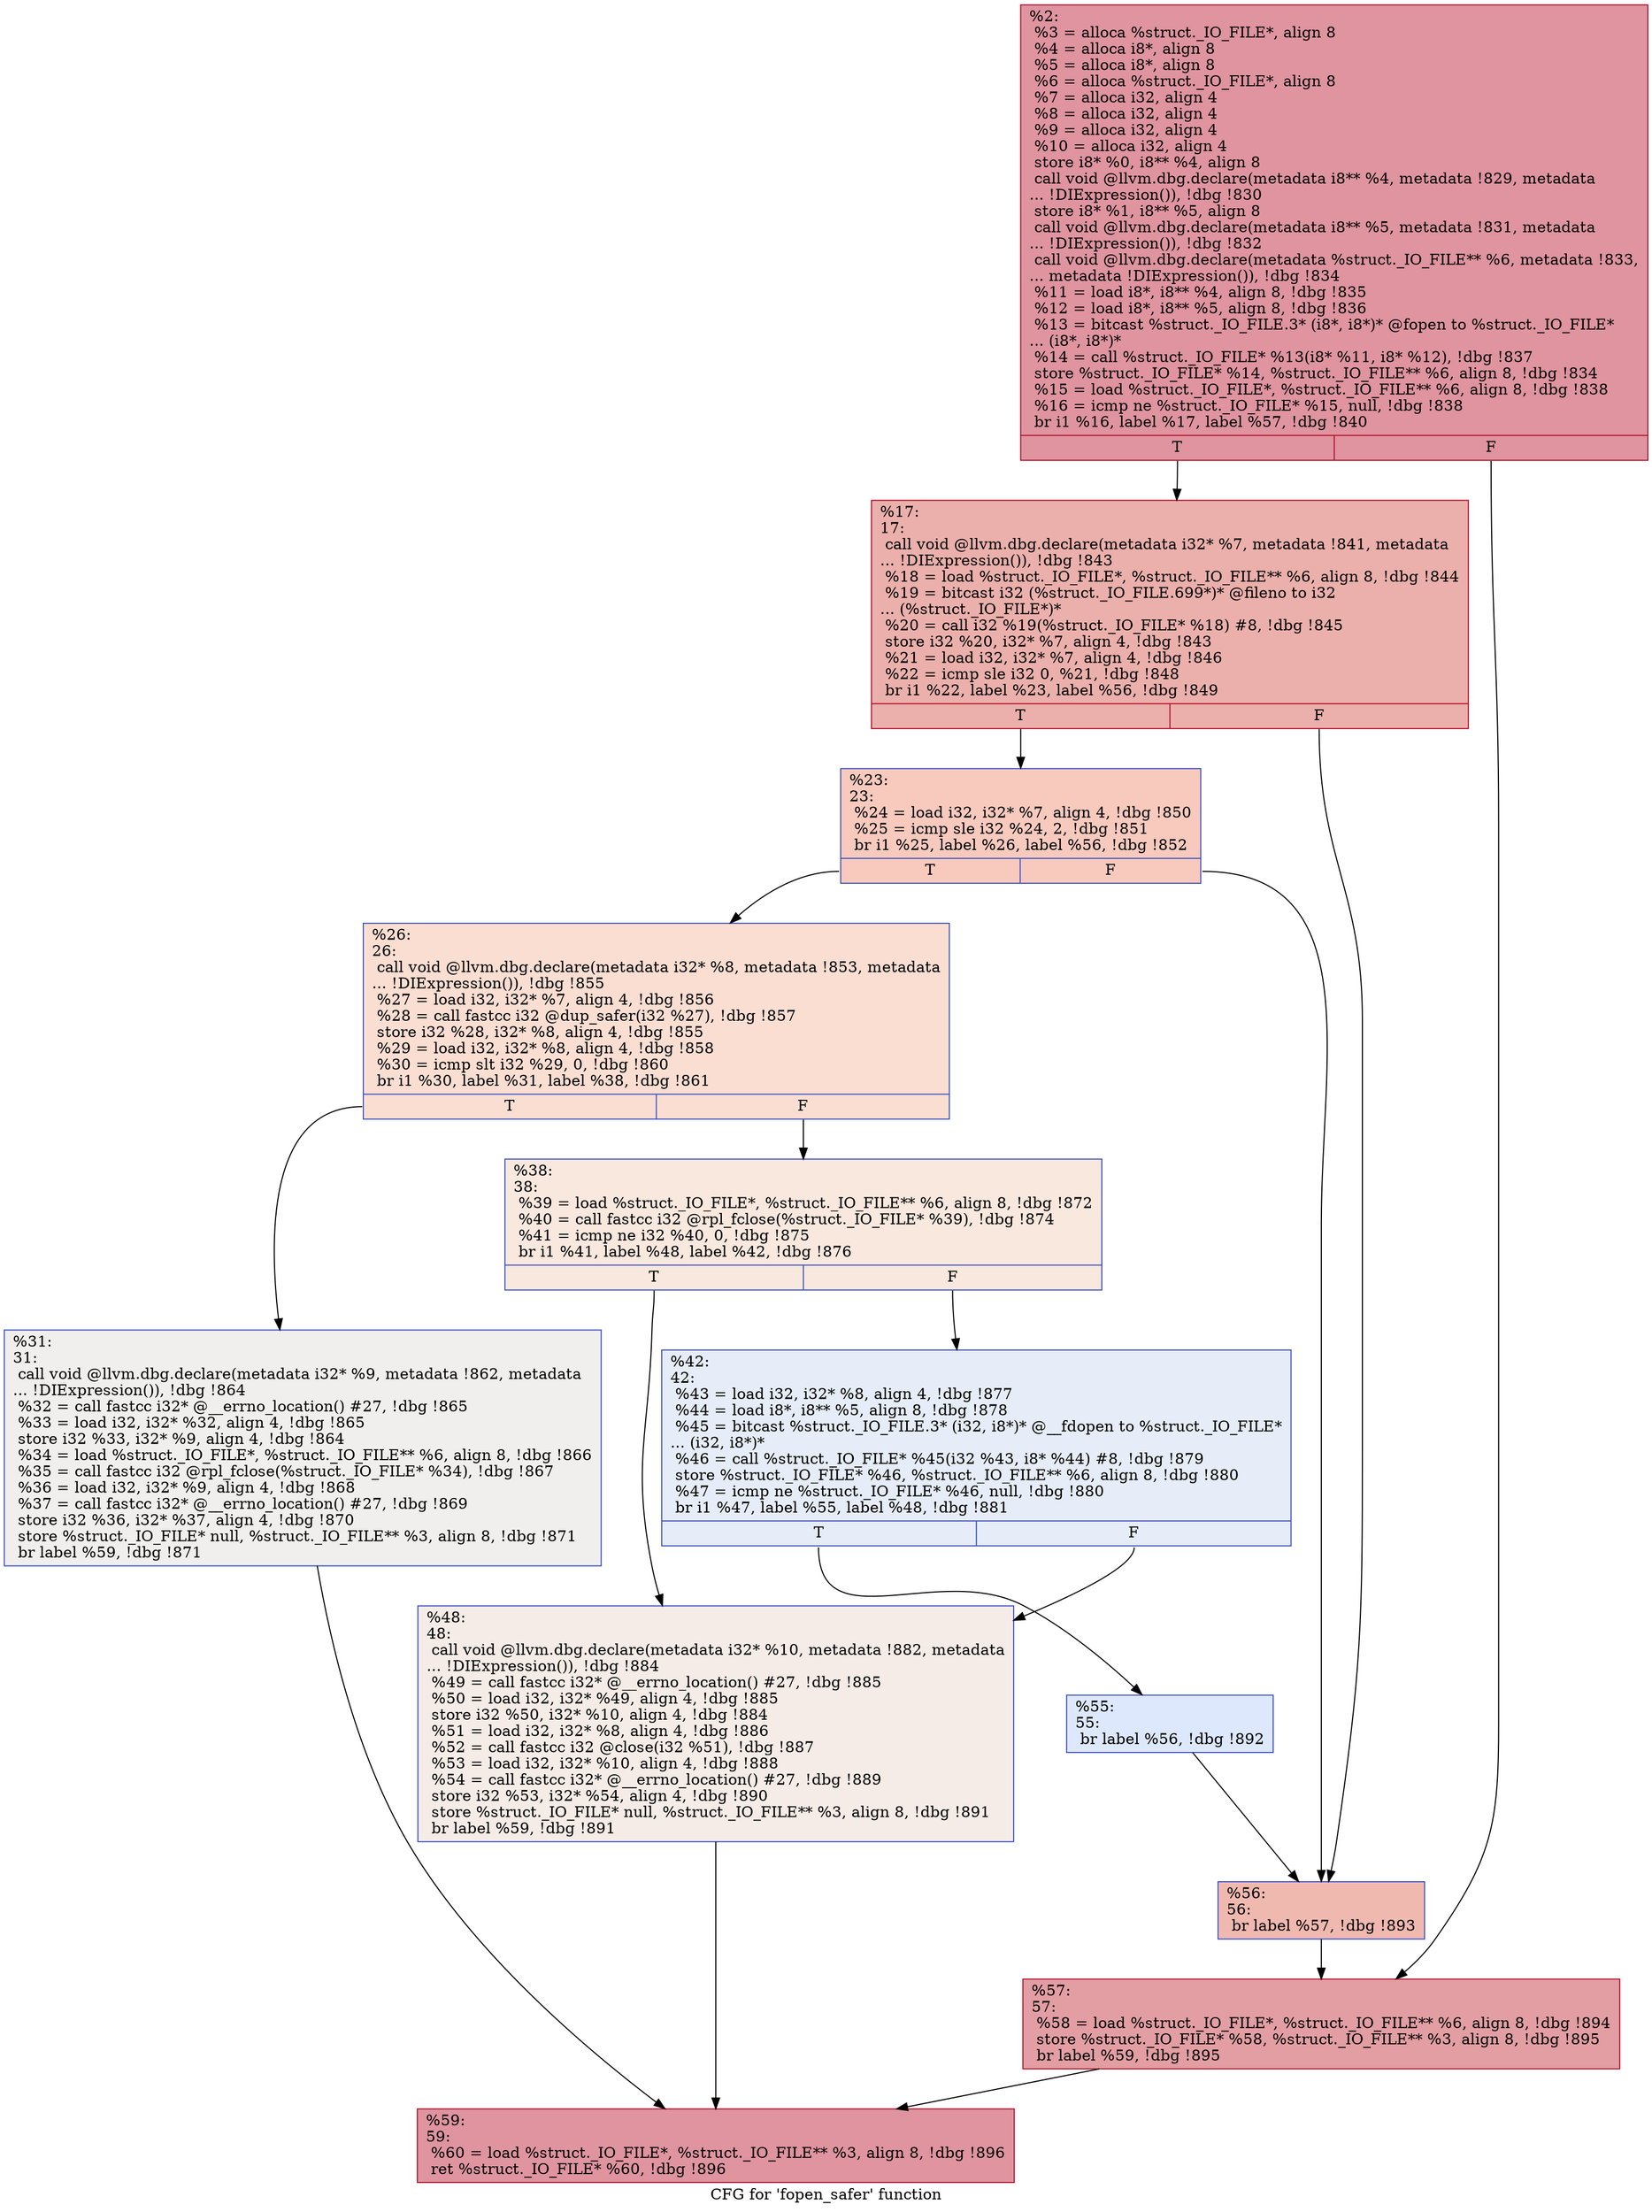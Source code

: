 digraph "CFG for 'fopen_safer' function" {
	label="CFG for 'fopen_safer' function";

	Node0x213fc00 [shape=record,color="#b70d28ff", style=filled, fillcolor="#b70d2870",label="{%2:\l  %3 = alloca %struct._IO_FILE*, align 8\l  %4 = alloca i8*, align 8\l  %5 = alloca i8*, align 8\l  %6 = alloca %struct._IO_FILE*, align 8\l  %7 = alloca i32, align 4\l  %8 = alloca i32, align 4\l  %9 = alloca i32, align 4\l  %10 = alloca i32, align 4\l  store i8* %0, i8** %4, align 8\l  call void @llvm.dbg.declare(metadata i8** %4, metadata !829, metadata\l... !DIExpression()), !dbg !830\l  store i8* %1, i8** %5, align 8\l  call void @llvm.dbg.declare(metadata i8** %5, metadata !831, metadata\l... !DIExpression()), !dbg !832\l  call void @llvm.dbg.declare(metadata %struct._IO_FILE** %6, metadata !833,\l... metadata !DIExpression()), !dbg !834\l  %11 = load i8*, i8** %4, align 8, !dbg !835\l  %12 = load i8*, i8** %5, align 8, !dbg !836\l  %13 = bitcast %struct._IO_FILE.3* (i8*, i8*)* @fopen to %struct._IO_FILE*\l... (i8*, i8*)*\l  %14 = call %struct._IO_FILE* %13(i8* %11, i8* %12), !dbg !837\l  store %struct._IO_FILE* %14, %struct._IO_FILE** %6, align 8, !dbg !834\l  %15 = load %struct._IO_FILE*, %struct._IO_FILE** %6, align 8, !dbg !838\l  %16 = icmp ne %struct._IO_FILE* %15, null, !dbg !838\l  br i1 %16, label %17, label %57, !dbg !840\l|{<s0>T|<s1>F}}"];
	Node0x213fc00:s0 -> Node0x213ffd0;
	Node0x213fc00:s1 -> Node0x21402a0;
	Node0x213ffd0 [shape=record,color="#b70d28ff", style=filled, fillcolor="#d24b4070",label="{%17:\l17:                                               \l  call void @llvm.dbg.declare(metadata i32* %7, metadata !841, metadata\l... !DIExpression()), !dbg !843\l  %18 = load %struct._IO_FILE*, %struct._IO_FILE** %6, align 8, !dbg !844\l  %19 = bitcast i32 (%struct._IO_FILE.699*)* @fileno to i32\l... (%struct._IO_FILE*)*\l  %20 = call i32 %19(%struct._IO_FILE* %18) #8, !dbg !845\l  store i32 %20, i32* %7, align 4, !dbg !843\l  %21 = load i32, i32* %7, align 4, !dbg !846\l  %22 = icmp sle i32 0, %21, !dbg !848\l  br i1 %22, label %23, label %56, !dbg !849\l|{<s0>T|<s1>F}}"];
	Node0x213ffd0:s0 -> Node0x2140020;
	Node0x213ffd0:s1 -> Node0x2140250;
	Node0x2140020 [shape=record,color="#3d50c3ff", style=filled, fillcolor="#ef886b70",label="{%23:\l23:                                               \l  %24 = load i32, i32* %7, align 4, !dbg !850\l  %25 = icmp sle i32 %24, 2, !dbg !851\l  br i1 %25, label %26, label %56, !dbg !852\l|{<s0>T|<s1>F}}"];
	Node0x2140020:s0 -> Node0x2140070;
	Node0x2140020:s1 -> Node0x2140250;
	Node0x2140070 [shape=record,color="#3d50c3ff", style=filled, fillcolor="#f7b59970",label="{%26:\l26:                                               \l  call void @llvm.dbg.declare(metadata i32* %8, metadata !853, metadata\l... !DIExpression()), !dbg !855\l  %27 = load i32, i32* %7, align 4, !dbg !856\l  %28 = call fastcc i32 @dup_safer(i32 %27), !dbg !857\l  store i32 %28, i32* %8, align 4, !dbg !855\l  %29 = load i32, i32* %8, align 4, !dbg !858\l  %30 = icmp slt i32 %29, 0, !dbg !860\l  br i1 %30, label %31, label %38, !dbg !861\l|{<s0>T|<s1>F}}"];
	Node0x2140070:s0 -> Node0x21400c0;
	Node0x2140070:s1 -> Node0x2140110;
	Node0x21400c0 [shape=record,color="#3d50c3ff", style=filled, fillcolor="#e0dbd870",label="{%31:\l31:                                               \l  call void @llvm.dbg.declare(metadata i32* %9, metadata !862, metadata\l... !DIExpression()), !dbg !864\l  %32 = call fastcc i32* @__errno_location() #27, !dbg !865\l  %33 = load i32, i32* %32, align 4, !dbg !865\l  store i32 %33, i32* %9, align 4, !dbg !864\l  %34 = load %struct._IO_FILE*, %struct._IO_FILE** %6, align 8, !dbg !866\l  %35 = call fastcc i32 @rpl_fclose(%struct._IO_FILE* %34), !dbg !867\l  %36 = load i32, i32* %9, align 4, !dbg !868\l  %37 = call fastcc i32* @__errno_location() #27, !dbg !869\l  store i32 %36, i32* %37, align 4, !dbg !870\l  store %struct._IO_FILE* null, %struct._IO_FILE** %3, align 8, !dbg !871\l  br label %59, !dbg !871\l}"];
	Node0x21400c0 -> Node0x21402f0;
	Node0x2140110 [shape=record,color="#3d50c3ff", style=filled, fillcolor="#f2cab570",label="{%38:\l38:                                               \l  %39 = load %struct._IO_FILE*, %struct._IO_FILE** %6, align 8, !dbg !872\l  %40 = call fastcc i32 @rpl_fclose(%struct._IO_FILE* %39), !dbg !874\l  %41 = icmp ne i32 %40, 0, !dbg !875\l  br i1 %41, label %48, label %42, !dbg !876\l|{<s0>T|<s1>F}}"];
	Node0x2140110:s0 -> Node0x21401b0;
	Node0x2140110:s1 -> Node0x2140160;
	Node0x2140160 [shape=record,color="#3d50c3ff", style=filled, fillcolor="#c7d7f070",label="{%42:\l42:                                               \l  %43 = load i32, i32* %8, align 4, !dbg !877\l  %44 = load i8*, i8** %5, align 8, !dbg !878\l  %45 = bitcast %struct._IO_FILE.3* (i32, i8*)* @__fdopen to %struct._IO_FILE*\l... (i32, i8*)*\l  %46 = call %struct._IO_FILE* %45(i32 %43, i8* %44) #8, !dbg !879\l  store %struct._IO_FILE* %46, %struct._IO_FILE** %6, align 8, !dbg !880\l  %47 = icmp ne %struct._IO_FILE* %46, null, !dbg !880\l  br i1 %47, label %55, label %48, !dbg !881\l|{<s0>T|<s1>F}}"];
	Node0x2140160:s0 -> Node0x2140200;
	Node0x2140160:s1 -> Node0x21401b0;
	Node0x21401b0 [shape=record,color="#3d50c3ff", style=filled, fillcolor="#ead5c970",label="{%48:\l48:                                               \l  call void @llvm.dbg.declare(metadata i32* %10, metadata !882, metadata\l... !DIExpression()), !dbg !884\l  %49 = call fastcc i32* @__errno_location() #27, !dbg !885\l  %50 = load i32, i32* %49, align 4, !dbg !885\l  store i32 %50, i32* %10, align 4, !dbg !884\l  %51 = load i32, i32* %8, align 4, !dbg !886\l  %52 = call fastcc i32 @close(i32 %51), !dbg !887\l  %53 = load i32, i32* %10, align 4, !dbg !888\l  %54 = call fastcc i32* @__errno_location() #27, !dbg !889\l  store i32 %53, i32* %54, align 4, !dbg !890\l  store %struct._IO_FILE* null, %struct._IO_FILE** %3, align 8, !dbg !891\l  br label %59, !dbg !891\l}"];
	Node0x21401b0 -> Node0x21402f0;
	Node0x2140200 [shape=record,color="#3d50c3ff", style=filled, fillcolor="#b2ccfb70",label="{%55:\l55:                                               \l  br label %56, !dbg !892\l}"];
	Node0x2140200 -> Node0x2140250;
	Node0x2140250 [shape=record,color="#3d50c3ff", style=filled, fillcolor="#de614d70",label="{%56:\l56:                                               \l  br label %57, !dbg !893\l}"];
	Node0x2140250 -> Node0x21402a0;
	Node0x21402a0 [shape=record,color="#b70d28ff", style=filled, fillcolor="#be242e70",label="{%57:\l57:                                               \l  %58 = load %struct._IO_FILE*, %struct._IO_FILE** %6, align 8, !dbg !894\l  store %struct._IO_FILE* %58, %struct._IO_FILE** %3, align 8, !dbg !895\l  br label %59, !dbg !895\l}"];
	Node0x21402a0 -> Node0x21402f0;
	Node0x21402f0 [shape=record,color="#b70d28ff", style=filled, fillcolor="#b70d2870",label="{%59:\l59:                                               \l  %60 = load %struct._IO_FILE*, %struct._IO_FILE** %3, align 8, !dbg !896\l  ret %struct._IO_FILE* %60, !dbg !896\l}"];
}
